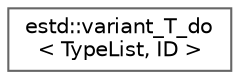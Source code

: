 digraph "Graphical Class Hierarchy"
{
 // LATEX_PDF_SIZE
  bgcolor="transparent";
  edge [fontname=Helvetica,fontsize=10,labelfontname=Helvetica,labelfontsize=10];
  node [fontname=Helvetica,fontsize=10,shape=box,height=0.2,width=0.4];
  rankdir="LR";
  Node0 [id="Node000000",label="estd::variant_T_do\l\< TypeList, ID \>",height=0.2,width=0.4,color="grey40", fillcolor="white", style="filled",URL="$db/dcb/structestd_1_1variant__T__do.html",tooltip=" "];
}
